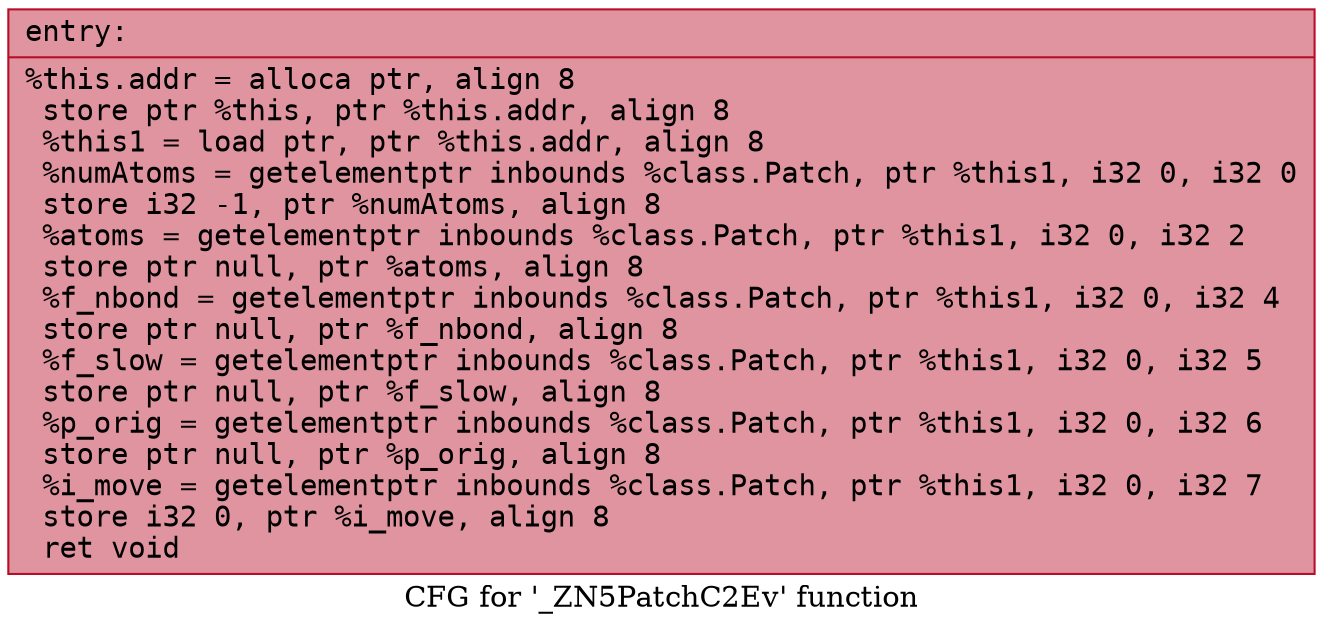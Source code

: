 digraph "CFG for '_ZN5PatchC2Ev' function" {
	label="CFG for '_ZN5PatchC2Ev' function";

	Node0x55fb27d5bae0 [shape=record,color="#b70d28ff", style=filled, fillcolor="#b70d2870" fontname="Courier",label="{entry:\l|  %this.addr = alloca ptr, align 8\l  store ptr %this, ptr %this.addr, align 8\l  %this1 = load ptr, ptr %this.addr, align 8\l  %numAtoms = getelementptr inbounds %class.Patch, ptr %this1, i32 0, i32 0\l  store i32 -1, ptr %numAtoms, align 8\l  %atoms = getelementptr inbounds %class.Patch, ptr %this1, i32 0, i32 2\l  store ptr null, ptr %atoms, align 8\l  %f_nbond = getelementptr inbounds %class.Patch, ptr %this1, i32 0, i32 4\l  store ptr null, ptr %f_nbond, align 8\l  %f_slow = getelementptr inbounds %class.Patch, ptr %this1, i32 0, i32 5\l  store ptr null, ptr %f_slow, align 8\l  %p_orig = getelementptr inbounds %class.Patch, ptr %this1, i32 0, i32 6\l  store ptr null, ptr %p_orig, align 8\l  %i_move = getelementptr inbounds %class.Patch, ptr %this1, i32 0, i32 7\l  store i32 0, ptr %i_move, align 8\l  ret void\l}"];
}
